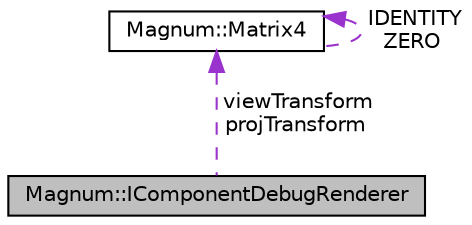 digraph "Magnum::IComponentDebugRenderer"
{
  edge [fontname="Helvetica",fontsize="10",labelfontname="Helvetica",labelfontsize="10"];
  node [fontname="Helvetica",fontsize="10",shape=record];
  Node1 [label="Magnum::IComponentDebugRenderer",height=0.2,width=0.4,color="black", fillcolor="grey75", style="filled", fontcolor="black"];
  Node2 -> Node1 [dir="back",color="darkorchid3",fontsize="10",style="dashed",label=" viewTransform\nprojTransform" ,fontname="Helvetica"];
  Node2 [label="Magnum::Matrix4",height=0.2,width=0.4,color="black", fillcolor="white", style="filled",URL="$class_magnum_1_1_matrix4.html"];
  Node2 -> Node2 [dir="back",color="darkorchid3",fontsize="10",style="dashed",label=" IDENTITY\nZERO" ,fontname="Helvetica"];
}
